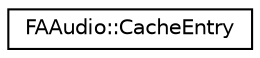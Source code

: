 digraph G
{
  edge [fontname="Helvetica",fontsize="10",labelfontname="Helvetica",labelfontsize="10"];
  node [fontname="Helvetica",fontsize="10",shape=record];
  rankdir="LR";
  Node1 [label="FAAudio::CacheEntry",height=0.2,width=0.4,color="black", fillcolor="white", style="filled",URL="$struct_f_a_audio_1_1_cache_entry.html"];
}
